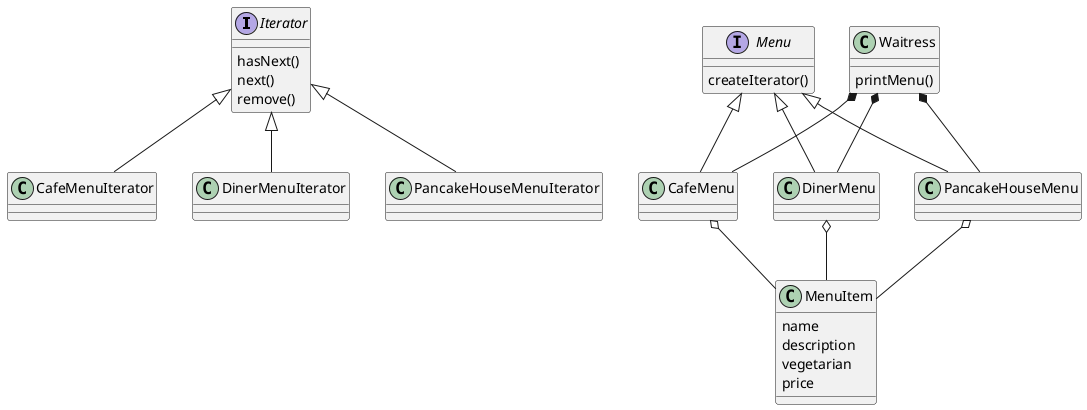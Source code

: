 @startuml
interface Iterator{
    hasNext()
    next()
    remove()
}

interface Menu{
    createIterator()
}

class MenuItem{
    name
    description
    vegetarian
    price
}

class Waitress{
    printMenu()
}

Iterator <|-- CafeMenuIterator
Iterator <|-- DinerMenuIterator
Iterator <|-- PancakeHouseMenuIterator

Menu <|-- CafeMenu
Menu <|-- DinerMenu
Menu <|-- PancakeHouseMenu

Waitress *-- CafeMenu
Waitress *-- DinerMenu
Waitress *-- PancakeHouseMenu


CafeMenu o-- MenuItem
DinerMenu o-- MenuItem
PancakeHouseMenu o-- MenuItem
@enduml
